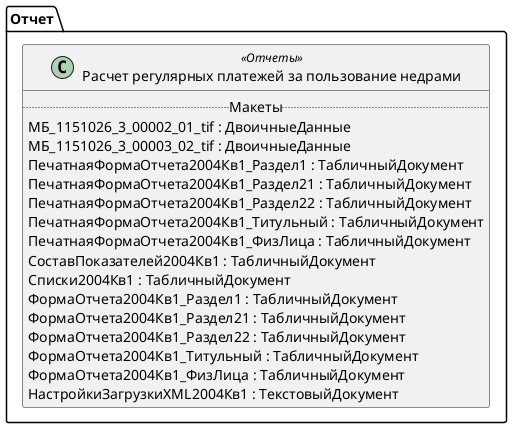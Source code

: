 ﻿@startuml РегламентированныйОтчетНедра
'!include templates.wsd
'..\include templates.wsd
class Отчет.РегламентированныйОтчетНедра as "Расчет регулярных платежей за пользование недрами" <<Отчеты>>
{
..Макеты..
МБ_1151026_3_00002_01_tif : ДвоичныеДанные
МБ_1151026_3_00003_02_tif : ДвоичныеДанные
ПечатнаяФормаОтчета2004Кв1_Раздел1 : ТабличныйДокумент
ПечатнаяФормаОтчета2004Кв1_Раздел21 : ТабличныйДокумент
ПечатнаяФормаОтчета2004Кв1_Раздел22 : ТабличныйДокумент
ПечатнаяФормаОтчета2004Кв1_Титульный : ТабличныйДокумент
ПечатнаяФормаОтчета2004Кв1_ФизЛица : ТабличныйДокумент
СоставПоказателей2004Кв1 : ТабличныйДокумент
Списки2004Кв1 : ТабличныйДокумент
ФормаОтчета2004Кв1_Раздел1 : ТабличныйДокумент
ФормаОтчета2004Кв1_Раздел21 : ТабличныйДокумент
ФормаОтчета2004Кв1_Раздел22 : ТабличныйДокумент
ФормаОтчета2004Кв1_Титульный : ТабличныйДокумент
ФормаОтчета2004Кв1_ФизЛица : ТабличныйДокумент
НастройкиЗагрузкиXML2004Кв1 : ТекстовыйДокумент
}
@enduml
